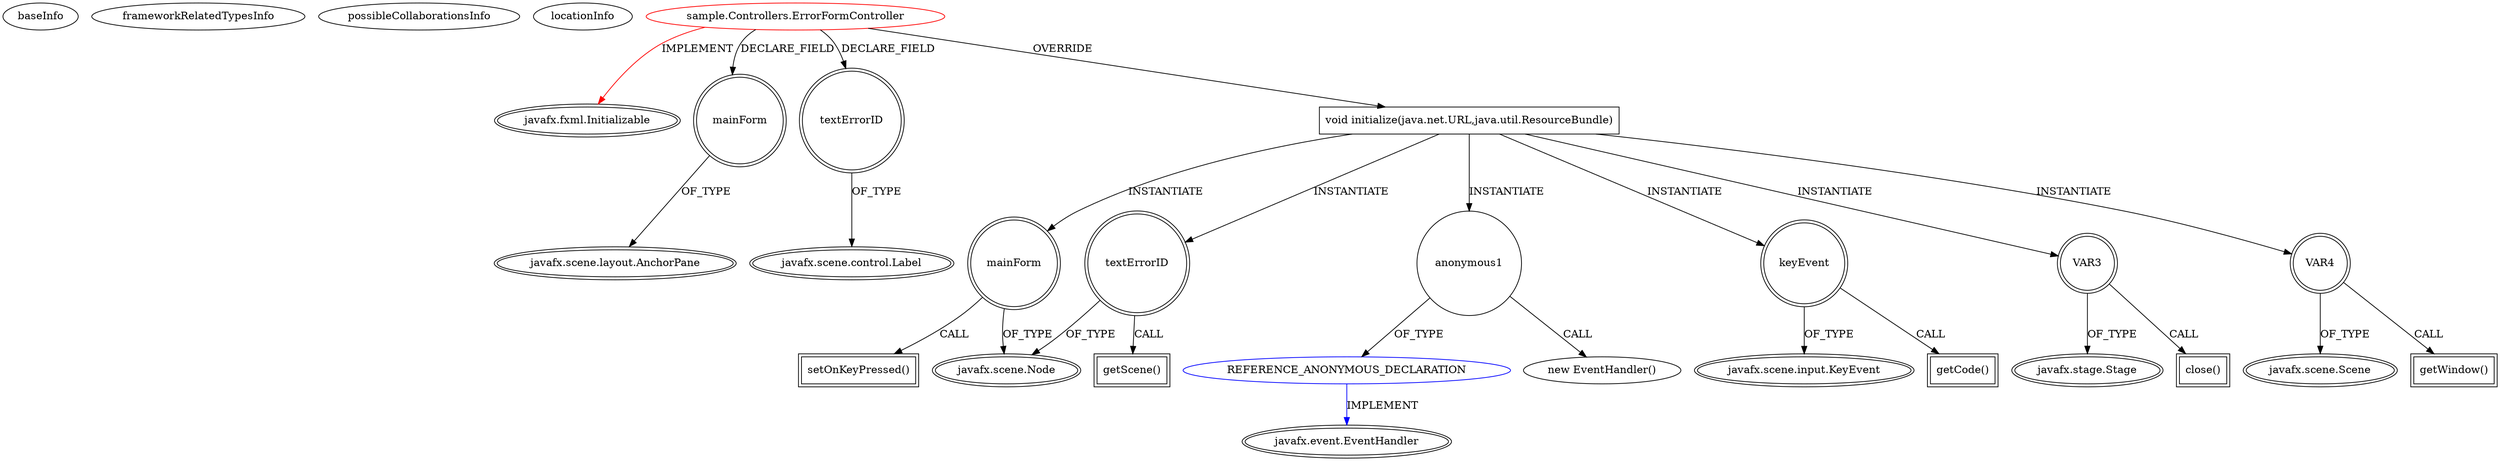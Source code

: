 digraph {
baseInfo[graphId=2803,category="extension_graph",isAnonymous=false,possibleRelation=true]
frameworkRelatedTypesInfo[0="javafx.fxml.Initializable"]
possibleCollaborationsInfo[0="2803~OVERRIDING_METHOD_DECLARATION-INSTANTIATION-~javafx.fxml.Initializable ~javafx.event.EventHandler ~false~true"]
locationInfo[projectName="greenua14-TicTacToeClient",filePath="/greenua14-TicTacToeClient/TicTacToeClient-master/src/sample/Controllers/ErrorFormController.java",contextSignature="ErrorFormController",graphId="2803"]
0[label="sample.Controllers.ErrorFormController",vertexType="ROOT_CLIENT_CLASS_DECLARATION",isFrameworkType=false,color=red]
1[label="javafx.fxml.Initializable",vertexType="FRAMEWORK_INTERFACE_TYPE",isFrameworkType=true,peripheries=2]
2[label="mainForm",vertexType="FIELD_DECLARATION",isFrameworkType=true,peripheries=2,shape=circle]
3[label="javafx.scene.layout.AnchorPane",vertexType="FRAMEWORK_CLASS_TYPE",isFrameworkType=true,peripheries=2]
4[label="textErrorID",vertexType="FIELD_DECLARATION",isFrameworkType=true,peripheries=2,shape=circle]
5[label="javafx.scene.control.Label",vertexType="FRAMEWORK_CLASS_TYPE",isFrameworkType=true,peripheries=2]
6[label="void initialize(java.net.URL,java.util.ResourceBundle)",vertexType="OVERRIDING_METHOD_DECLARATION",isFrameworkType=false,shape=box]
7[label="mainForm",vertexType="VARIABLE_EXPRESION",isFrameworkType=true,peripheries=2,shape=circle]
9[label="javafx.scene.Node",vertexType="FRAMEWORK_CLASS_TYPE",isFrameworkType=true,peripheries=2]
8[label="setOnKeyPressed()",vertexType="INSIDE_CALL",isFrameworkType=true,peripheries=2,shape=box]
11[label="anonymous1",vertexType="VARIABLE_EXPRESION",isFrameworkType=false,shape=circle]
12[label="REFERENCE_ANONYMOUS_DECLARATION",vertexType="REFERENCE_ANONYMOUS_DECLARATION",isFrameworkType=false,color=blue]
13[label="javafx.event.EventHandler",vertexType="FRAMEWORK_INTERFACE_TYPE",isFrameworkType=true,peripheries=2]
10[label="new EventHandler()",vertexType="CONSTRUCTOR_CALL",isFrameworkType=false]
14[label="keyEvent",vertexType="VARIABLE_EXPRESION",isFrameworkType=true,peripheries=2,shape=circle]
16[label="javafx.scene.input.KeyEvent",vertexType="FRAMEWORK_CLASS_TYPE",isFrameworkType=true,peripheries=2]
15[label="getCode()",vertexType="INSIDE_CALL",isFrameworkType=true,peripheries=2,shape=box]
17[label="VAR3",vertexType="VARIABLE_EXPRESION",isFrameworkType=true,peripheries=2,shape=circle]
19[label="javafx.stage.Stage",vertexType="FRAMEWORK_CLASS_TYPE",isFrameworkType=true,peripheries=2]
18[label="close()",vertexType="INSIDE_CALL",isFrameworkType=true,peripheries=2,shape=box]
20[label="VAR4",vertexType="VARIABLE_EXPRESION",isFrameworkType=true,peripheries=2,shape=circle]
22[label="javafx.scene.Scene",vertexType="FRAMEWORK_CLASS_TYPE",isFrameworkType=true,peripheries=2]
21[label="getWindow()",vertexType="INSIDE_CALL",isFrameworkType=true,peripheries=2,shape=box]
23[label="textErrorID",vertexType="VARIABLE_EXPRESION",isFrameworkType=true,peripheries=2,shape=circle]
24[label="getScene()",vertexType="INSIDE_CALL",isFrameworkType=true,peripheries=2,shape=box]
0->1[label="IMPLEMENT",color=red]
0->2[label="DECLARE_FIELD"]
2->3[label="OF_TYPE"]
0->4[label="DECLARE_FIELD"]
4->5[label="OF_TYPE"]
0->6[label="OVERRIDE"]
6->7[label="INSTANTIATE"]
7->9[label="OF_TYPE"]
7->8[label="CALL"]
6->11[label="INSTANTIATE"]
12->13[label="IMPLEMENT",color=blue]
11->12[label="OF_TYPE"]
11->10[label="CALL"]
6->14[label="INSTANTIATE"]
14->16[label="OF_TYPE"]
14->15[label="CALL"]
6->17[label="INSTANTIATE"]
17->19[label="OF_TYPE"]
17->18[label="CALL"]
6->20[label="INSTANTIATE"]
20->22[label="OF_TYPE"]
20->21[label="CALL"]
6->23[label="INSTANTIATE"]
23->9[label="OF_TYPE"]
23->24[label="CALL"]
}
